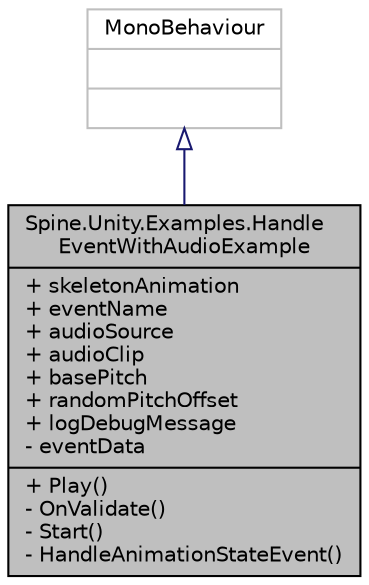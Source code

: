 digraph "Spine.Unity.Examples.HandleEventWithAudioExample"
{
 // LATEX_PDF_SIZE
  edge [fontname="Helvetica",fontsize="10",labelfontname="Helvetica",labelfontsize="10"];
  node [fontname="Helvetica",fontsize="10",shape=record];
  Node1 [label="{Spine.Unity.Examples.Handle\lEventWithAudioExample\n|+ skeletonAnimation\l+ eventName\l+ audioSource\l+ audioClip\l+ basePitch\l+ randomPitchOffset\l+ logDebugMessage\l- eventData\l|+ Play()\l- OnValidate()\l- Start()\l- HandleAnimationStateEvent()\l}",height=0.2,width=0.4,color="black", fillcolor="grey75", style="filled", fontcolor="black",tooltip=" "];
  Node2 -> Node1 [dir="back",color="midnightblue",fontsize="10",style="solid",arrowtail="onormal",fontname="Helvetica"];
  Node2 [label="{MonoBehaviour\n||}",height=0.2,width=0.4,color="grey75", fillcolor="white", style="filled",tooltip=" "];
}
